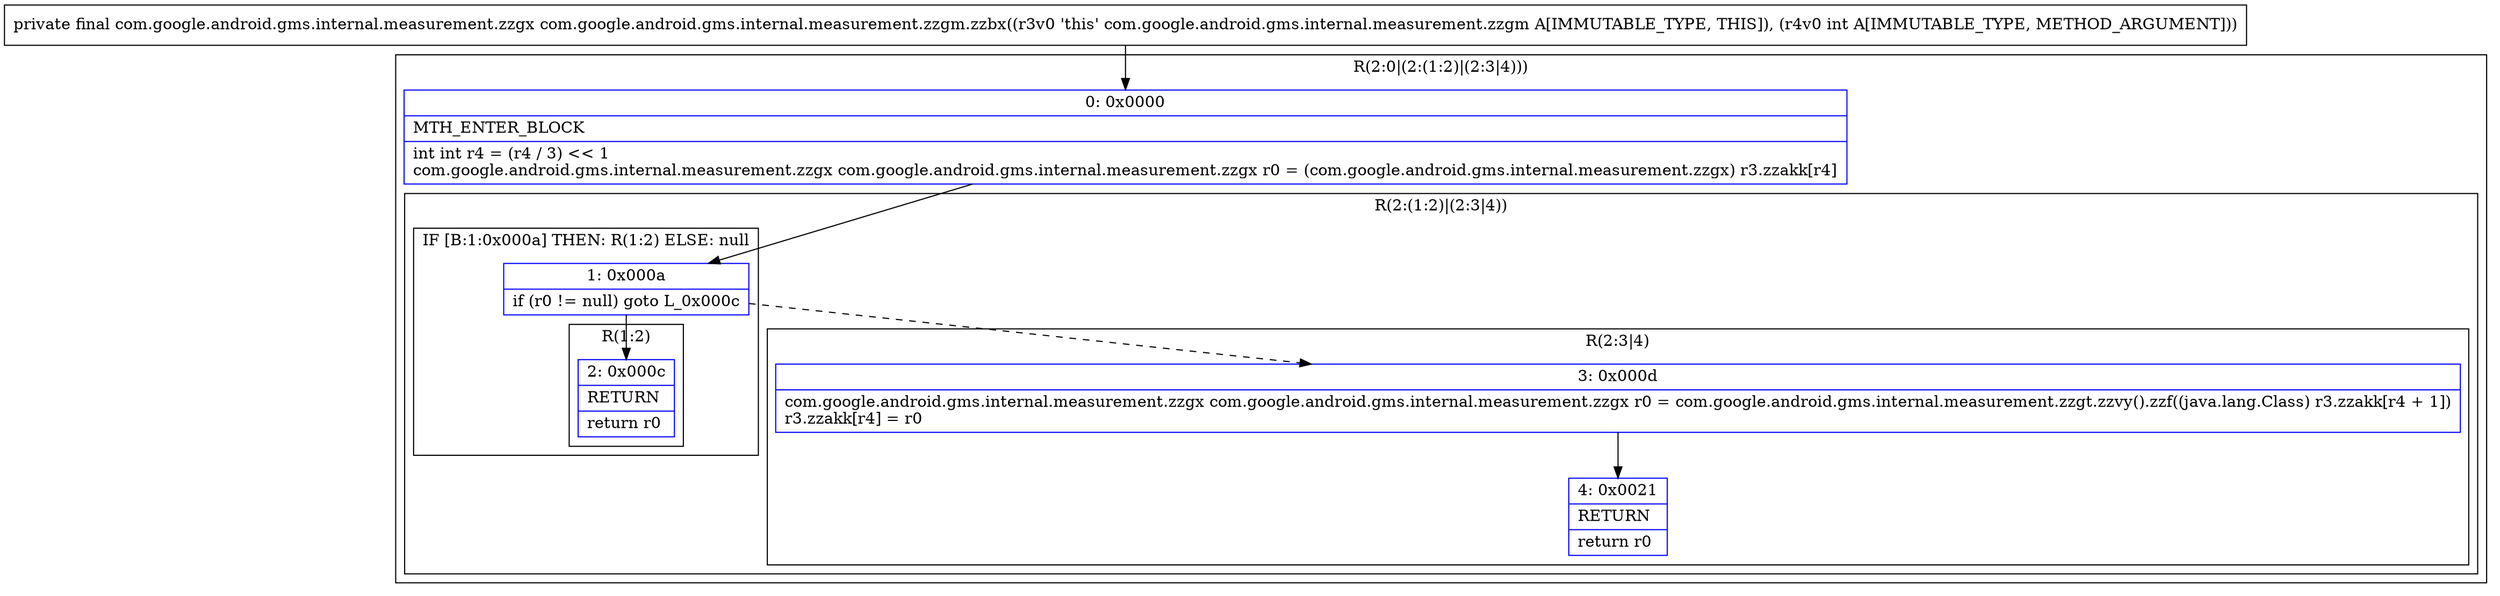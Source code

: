 digraph "CFG forcom.google.android.gms.internal.measurement.zzgm.zzbx(I)Lcom\/google\/android\/gms\/internal\/measurement\/zzgx;" {
subgraph cluster_Region_938870418 {
label = "R(2:0|(2:(1:2)|(2:3|4)))";
node [shape=record,color=blue];
Node_0 [shape=record,label="{0\:\ 0x0000|MTH_ENTER_BLOCK\l|int int r4 = (r4 \/ 3) \<\< 1\lcom.google.android.gms.internal.measurement.zzgx com.google.android.gms.internal.measurement.zzgx r0 = (com.google.android.gms.internal.measurement.zzgx) r3.zzakk[r4]\l}"];
subgraph cluster_Region_1654483301 {
label = "R(2:(1:2)|(2:3|4))";
node [shape=record,color=blue];
subgraph cluster_IfRegion_488851382 {
label = "IF [B:1:0x000a] THEN: R(1:2) ELSE: null";
node [shape=record,color=blue];
Node_1 [shape=record,label="{1\:\ 0x000a|if (r0 != null) goto L_0x000c\l}"];
subgraph cluster_Region_1939037578 {
label = "R(1:2)";
node [shape=record,color=blue];
Node_2 [shape=record,label="{2\:\ 0x000c|RETURN\l|return r0\l}"];
}
}
subgraph cluster_Region_2106687382 {
label = "R(2:3|4)";
node [shape=record,color=blue];
Node_3 [shape=record,label="{3\:\ 0x000d|com.google.android.gms.internal.measurement.zzgx com.google.android.gms.internal.measurement.zzgx r0 = com.google.android.gms.internal.measurement.zzgt.zzvy().zzf((java.lang.Class) r3.zzakk[r4 + 1])\lr3.zzakk[r4] = r0\l}"];
Node_4 [shape=record,label="{4\:\ 0x0021|RETURN\l|return r0\l}"];
}
}
}
MethodNode[shape=record,label="{private final com.google.android.gms.internal.measurement.zzgx com.google.android.gms.internal.measurement.zzgm.zzbx((r3v0 'this' com.google.android.gms.internal.measurement.zzgm A[IMMUTABLE_TYPE, THIS]), (r4v0 int A[IMMUTABLE_TYPE, METHOD_ARGUMENT])) }"];
MethodNode -> Node_0;
Node_0 -> Node_1;
Node_1 -> Node_2;
Node_1 -> Node_3[style=dashed];
Node_3 -> Node_4;
}

